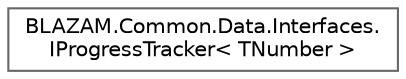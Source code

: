 digraph "Graphical Class Hierarchy"
{
 // LATEX_PDF_SIZE
  bgcolor="transparent";
  edge [fontname=Helvetica,fontsize=10,labelfontname=Helvetica,labelfontsize=10];
  node [fontname=Helvetica,fontsize=10,shape=box,height=0.2,width=0.4];
  rankdir="LR";
  Node0 [id="Node000000",label="BLAZAM.Common.Data.Interfaces.\lIProgressTracker\< TNumber \>",height=0.2,width=0.4,color="grey40", fillcolor="white", style="filled",URL="$interface_b_l_a_z_a_m_1_1_common_1_1_data_1_1_interfaces_1_1_i_progress_tracker.html",tooltip="Provides a progress variable and an event when updated."];
}
